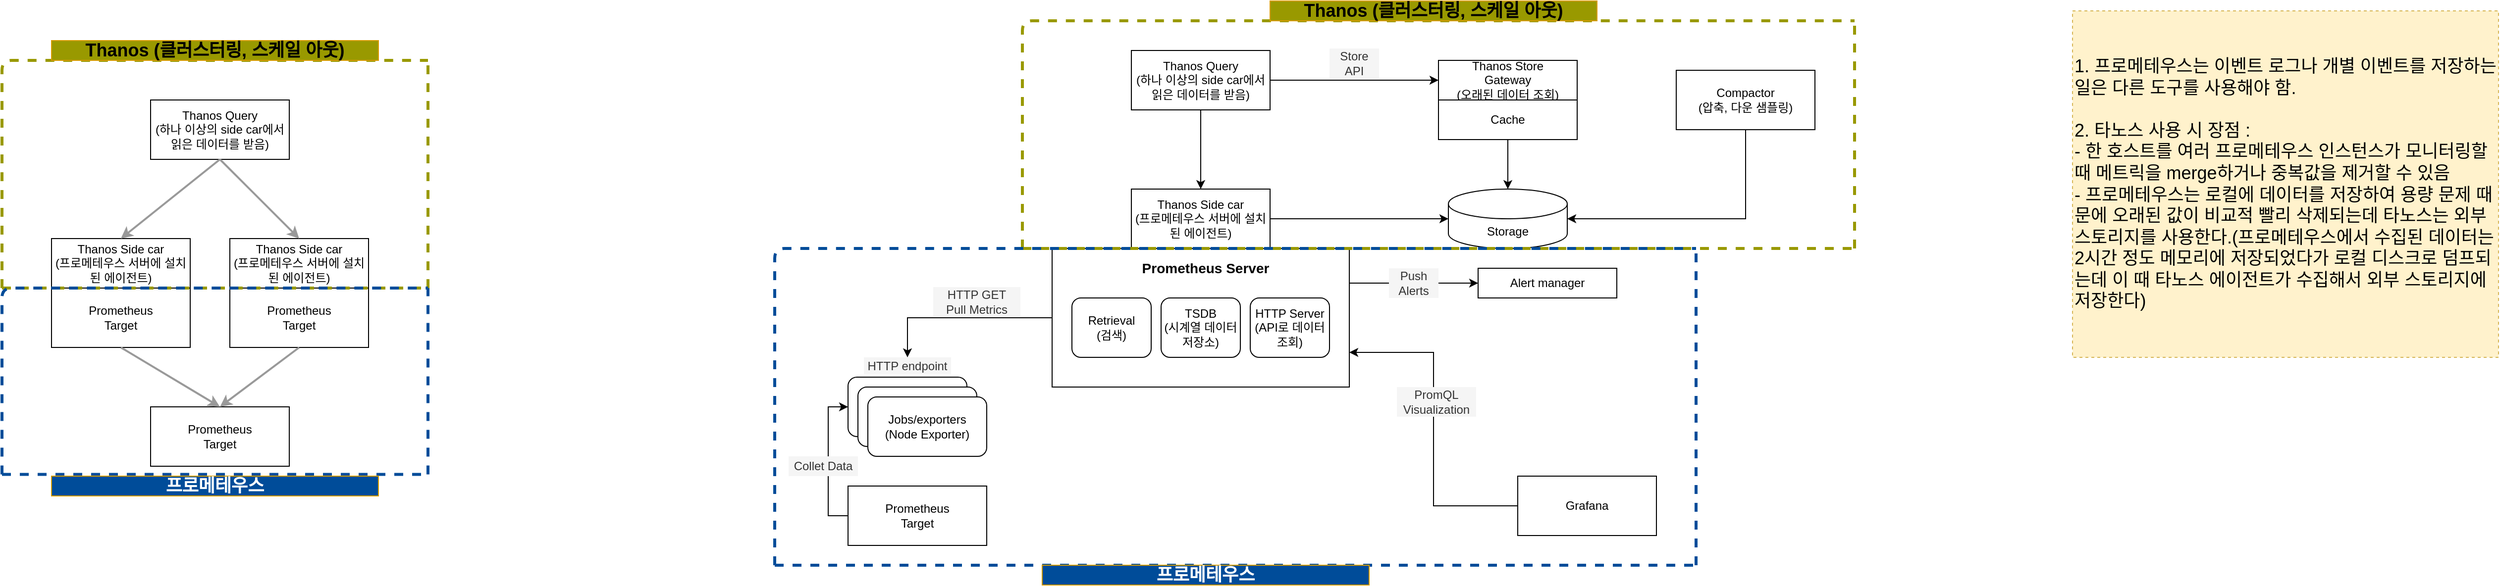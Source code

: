 <mxfile version="14.5.8" type="github">
  <diagram id="D90OiBP_q_Rwkt1dLKAU" name="Page-1">
    <mxGraphModel dx="2169" dy="752" grid="1" gridSize="10" guides="1" tooltips="1" connect="1" arrows="1" fold="1" page="1" pageScale="1" pageWidth="827" pageHeight="1169" math="0" shadow="0">
      <root>
        <mxCell id="0" />
        <mxCell id="1" parent="0" />
        <mxCell id="jMqY7wuhPn0pXN6j_rTk-74" style="edgeStyle=orthogonalEdgeStyle;rounded=0;orthogonalLoop=1;jettySize=auto;html=1;exitX=1;exitY=0.25;exitDx=0;exitDy=0;entryX=0;entryY=0.5;entryDx=0;entryDy=0;" edge="1" parent="1" source="jMqY7wuhPn0pXN6j_rTk-10" target="jMqY7wuhPn0pXN6j_rTk-75">
          <mxGeometry relative="1" as="geometry">
            <mxPoint x="1100" y="495" as="sourcePoint" />
            <mxPoint x="1270" y="495" as="targetPoint" />
            <Array as="points" />
          </mxGeometry>
        </mxCell>
        <mxCell id="jMqY7wuhPn0pXN6j_rTk-7" style="edgeStyle=orthogonalEdgeStyle;rounded=0;orthogonalLoop=1;jettySize=auto;html=1;exitX=0;exitY=0.5;exitDx=0;exitDy=0;entryX=0;entryY=0.5;entryDx=0;entryDy=0;" edge="1" parent="1" source="jMqY7wuhPn0pXN6j_rTk-1" target="jMqY7wuhPn0pXN6j_rTk-2">
          <mxGeometry relative="1" as="geometry" />
        </mxCell>
        <mxCell id="jMqY7wuhPn0pXN6j_rTk-1" value="Prometheus&lt;br&gt;Target" style="rounded=0;whiteSpace=wrap;html=1;" vertex="1" parent="1">
          <mxGeometry x="574" y="700" width="140" height="60" as="geometry" />
        </mxCell>
        <mxCell id="jMqY7wuhPn0pXN6j_rTk-2" value="Jobs/exporters" style="rounded=1;whiteSpace=wrap;html=1;" vertex="1" parent="1">
          <mxGeometry x="574" y="590" width="120" height="60" as="geometry" />
        </mxCell>
        <mxCell id="jMqY7wuhPn0pXN6j_rTk-5" value="Jobs/exporters" style="rounded=1;whiteSpace=wrap;html=1;" vertex="1" parent="1">
          <mxGeometry x="584" y="600" width="120" height="60" as="geometry" />
        </mxCell>
        <mxCell id="jMqY7wuhPn0pXN6j_rTk-6" value="Jobs/exporters&lt;br&gt;(Node Exporter)" style="rounded=1;whiteSpace=wrap;html=1;" vertex="1" parent="1">
          <mxGeometry x="594" y="610" width="120" height="60" as="geometry" />
        </mxCell>
        <mxCell id="jMqY7wuhPn0pXN6j_rTk-8" value="Collet Data" style="text;html=1;align=center;verticalAlign=middle;whiteSpace=wrap;rounded=0;fillColor=#f5f5f5;fontColor=#333333;" vertex="1" parent="1">
          <mxGeometry x="514" y="670" width="70" height="20" as="geometry" />
        </mxCell>
        <mxCell id="jMqY7wuhPn0pXN6j_rTk-20" style="edgeStyle=orthogonalEdgeStyle;rounded=0;orthogonalLoop=1;jettySize=auto;html=1;exitX=0;exitY=0.5;exitDx=0;exitDy=0;entryX=0.5;entryY=0;entryDx=0;entryDy=0;" edge="1" parent="1" source="jMqY7wuhPn0pXN6j_rTk-10" target="jMqY7wuhPn0pXN6j_rTk-35">
          <mxGeometry relative="1" as="geometry" />
        </mxCell>
        <mxCell id="jMqY7wuhPn0pXN6j_rTk-10" value="" style="rounded=0;whiteSpace=wrap;html=1;" vertex="1" parent="1">
          <mxGeometry x="780" y="460" width="300" height="140" as="geometry" />
        </mxCell>
        <mxCell id="jMqY7wuhPn0pXN6j_rTk-11" value="Retrieval&lt;br&gt;(검색)" style="rounded=1;whiteSpace=wrap;html=1;" vertex="1" parent="1">
          <mxGeometry x="800" y="510" width="80" height="60" as="geometry" />
        </mxCell>
        <mxCell id="jMqY7wuhPn0pXN6j_rTk-12" value="TSDB&lt;br&gt;(시계열 데이터 저장소)" style="rounded=1;whiteSpace=wrap;html=1;" vertex="1" parent="1">
          <mxGeometry x="890" y="510" width="80" height="60" as="geometry" />
        </mxCell>
        <mxCell id="jMqY7wuhPn0pXN6j_rTk-13" value="HTTP Server&lt;br&gt;(API로 데이터 조회)" style="rounded=1;whiteSpace=wrap;html=1;" vertex="1" parent="1">
          <mxGeometry x="980" y="510" width="80" height="60" as="geometry" />
        </mxCell>
        <mxCell id="jMqY7wuhPn0pXN6j_rTk-15" value="Prometheus Server" style="text;html=1;strokeColor=none;fillColor=none;align=center;verticalAlign=middle;whiteSpace=wrap;rounded=0;fontStyle=1;fontSize=14;" vertex="1" parent="1">
          <mxGeometry x="860" y="470" width="150" height="20" as="geometry" />
        </mxCell>
        <mxCell id="jMqY7wuhPn0pXN6j_rTk-18" style="edgeStyle=orthogonalEdgeStyle;rounded=0;orthogonalLoop=1;jettySize=auto;html=1;exitX=0;exitY=0.5;exitDx=0;exitDy=0;entryX=1;entryY=0.75;entryDx=0;entryDy=0;" edge="1" parent="1" source="jMqY7wuhPn0pXN6j_rTk-17" target="jMqY7wuhPn0pXN6j_rTk-10">
          <mxGeometry relative="1" as="geometry" />
        </mxCell>
        <mxCell id="jMqY7wuhPn0pXN6j_rTk-31" style="edgeStyle=orthogonalEdgeStyle;rounded=0;orthogonalLoop=1;jettySize=auto;html=1;exitX=1;exitY=0.5;exitDx=0;exitDy=0;entryX=0;entryY=0.5;entryDx=0;entryDy=0;entryPerimeter=0;" edge="1" parent="1" source="jMqY7wuhPn0pXN6j_rTk-21" target="jMqY7wuhPn0pXN6j_rTk-29">
          <mxGeometry relative="1" as="geometry" />
        </mxCell>
        <mxCell id="jMqY7wuhPn0pXN6j_rTk-21" value="Thanos Side car&lt;br&gt;(프로메테우스 서버에 설치된 에이전트)" style="rounded=0;whiteSpace=wrap;html=1;" vertex="1" parent="1">
          <mxGeometry x="860" y="400" width="140" height="60" as="geometry" />
        </mxCell>
        <mxCell id="jMqY7wuhPn0pXN6j_rTk-23" style="edgeStyle=orthogonalEdgeStyle;rounded=0;orthogonalLoop=1;jettySize=auto;html=1;exitX=0.5;exitY=1;exitDx=0;exitDy=0;" edge="1" parent="1" source="jMqY7wuhPn0pXN6j_rTk-22" target="jMqY7wuhPn0pXN6j_rTk-21">
          <mxGeometry relative="1" as="geometry" />
        </mxCell>
        <mxCell id="jMqY7wuhPn0pXN6j_rTk-27" style="edgeStyle=orthogonalEdgeStyle;rounded=0;orthogonalLoop=1;jettySize=auto;html=1;exitX=1;exitY=0.5;exitDx=0;exitDy=0;" edge="1" parent="1" source="jMqY7wuhPn0pXN6j_rTk-22" target="jMqY7wuhPn0pXN6j_rTk-24">
          <mxGeometry relative="1" as="geometry">
            <mxPoint x="1070" y="330" as="targetPoint" />
          </mxGeometry>
        </mxCell>
        <mxCell id="jMqY7wuhPn0pXN6j_rTk-22" value="Thanos Query&lt;br&gt;(하나 이상의 side car에서 읽은 데이터를 받음)" style="rounded=0;whiteSpace=wrap;html=1;" vertex="1" parent="1">
          <mxGeometry x="860" y="260" width="140" height="60" as="geometry" />
        </mxCell>
        <mxCell id="jMqY7wuhPn0pXN6j_rTk-24" value="Thanos Store&lt;br&gt;Gateway&lt;br&gt;(오래된 데이터 조회)" style="rounded=0;whiteSpace=wrap;html=1;" vertex="1" parent="1">
          <mxGeometry x="1170" y="270" width="140" height="40" as="geometry" />
        </mxCell>
        <mxCell id="jMqY7wuhPn0pXN6j_rTk-30" style="edgeStyle=orthogonalEdgeStyle;rounded=0;orthogonalLoop=1;jettySize=auto;html=1;exitX=0.5;exitY=1;exitDx=0;exitDy=0;" edge="1" parent="1" source="jMqY7wuhPn0pXN6j_rTk-26" target="jMqY7wuhPn0pXN6j_rTk-29">
          <mxGeometry relative="1" as="geometry" />
        </mxCell>
        <mxCell id="jMqY7wuhPn0pXN6j_rTk-26" value="Cache" style="rounded=0;whiteSpace=wrap;html=1;" vertex="1" parent="1">
          <mxGeometry x="1170" y="310" width="140" height="40" as="geometry" />
        </mxCell>
        <mxCell id="jMqY7wuhPn0pXN6j_rTk-29" value="Storage" style="shape=cylinder3;whiteSpace=wrap;html=1;boundedLbl=1;backgroundOutline=1;size=15;" vertex="1" parent="1">
          <mxGeometry x="1180" y="400" width="120" height="60" as="geometry" />
        </mxCell>
        <mxCell id="jMqY7wuhPn0pXN6j_rTk-33" style="edgeStyle=orthogonalEdgeStyle;rounded=0;orthogonalLoop=1;jettySize=auto;html=1;exitX=0.5;exitY=1;exitDx=0;exitDy=0;entryX=1;entryY=0.5;entryDx=0;entryDy=0;entryPerimeter=0;" edge="1" parent="1" source="jMqY7wuhPn0pXN6j_rTk-32" target="jMqY7wuhPn0pXN6j_rTk-29">
          <mxGeometry relative="1" as="geometry" />
        </mxCell>
        <mxCell id="jMqY7wuhPn0pXN6j_rTk-32" value="Compactor&lt;br&gt;(압축, 다운 샘플링)" style="rounded=0;whiteSpace=wrap;html=1;" vertex="1" parent="1">
          <mxGeometry x="1410" y="280" width="140" height="60" as="geometry" />
        </mxCell>
        <mxCell id="jMqY7wuhPn0pXN6j_rTk-35" value="HTTP endpoint" style="text;html=1;align=center;verticalAlign=middle;whiteSpace=wrap;rounded=0;fillColor=#f5f5f5;fontColor=#333333;" vertex="1" parent="1">
          <mxGeometry x="590" y="570" width="88" height="17" as="geometry" />
        </mxCell>
        <mxCell id="jMqY7wuhPn0pXN6j_rTk-38" value="HTTP GET&lt;br&gt;Pull Metrics" style="text;html=1;align=center;verticalAlign=middle;whiteSpace=wrap;rounded=0;fillColor=#f5f5f5;fontColor=#333333;" vertex="1" parent="1">
          <mxGeometry x="660" y="499" width="88" height="30" as="geometry" />
        </mxCell>
        <mxCell id="jMqY7wuhPn0pXN6j_rTk-44" value="" style="group;" vertex="1" connectable="0" parent="1">
          <mxGeometry x="750" y="230" width="840" height="230" as="geometry" />
        </mxCell>
        <mxCell id="jMqY7wuhPn0pXN6j_rTk-41" value="" style="endArrow=none;dashed=1;html=1;strokeWidth=3;fontSize=14;strokeColor=#999900;" edge="1" parent="jMqY7wuhPn0pXN6j_rTk-44">
          <mxGeometry width="50" height="50" relative="1" as="geometry">
            <mxPoint y="230" as="sourcePoint" />
            <mxPoint x="840" as="targetPoint" />
            <Array as="points">
              <mxPoint />
            </Array>
          </mxGeometry>
        </mxCell>
        <mxCell id="jMqY7wuhPn0pXN6j_rTk-42" value="" style="endArrow=none;dashed=1;html=1;strokeWidth=3;fontSize=14;strokeColor=#999900;" edge="1" parent="jMqY7wuhPn0pXN6j_rTk-44">
          <mxGeometry width="50" height="50" relative="1" as="geometry">
            <mxPoint y="230" as="sourcePoint" />
            <mxPoint x="840" y="230" as="targetPoint" />
          </mxGeometry>
        </mxCell>
        <mxCell id="jMqY7wuhPn0pXN6j_rTk-43" value="" style="endArrow=none;dashed=1;html=1;strokeWidth=3;fontSize=14;strokeColor=#999900;" edge="1" parent="jMqY7wuhPn0pXN6j_rTk-44">
          <mxGeometry width="50" height="50" relative="1" as="geometry">
            <mxPoint x="840" y="230" as="sourcePoint" />
            <mxPoint x="840" as="targetPoint" />
          </mxGeometry>
        </mxCell>
        <mxCell id="jMqY7wuhPn0pXN6j_rTk-77" value="Store&lt;br&gt;API" style="text;html=1;align=center;verticalAlign=middle;whiteSpace=wrap;rounded=0;fillColor=#f5f5f5;fontColor=#333333;" vertex="1" parent="jMqY7wuhPn0pXN6j_rTk-44">
          <mxGeometry x="310" y="28" width="50" height="30" as="geometry" />
        </mxCell>
        <mxCell id="jMqY7wuhPn0pXN6j_rTk-45" value="&lt;font style=&quot;font-size: 18px&quot;&gt;Thanos (클러스터링, 스케일 아웃)&lt;/font&gt;" style="text;html=1;align=center;verticalAlign=middle;whiteSpace=wrap;rounded=0;fontStyle=1;fontSize=14;strokeColor=#d79b00;fillColor=#999900;" vertex="1" parent="1">
          <mxGeometry x="1000" y="210" width="330" height="20" as="geometry" />
        </mxCell>
        <mxCell id="jMqY7wuhPn0pXN6j_rTk-46" value="" style="group;" vertex="1" connectable="0" parent="1">
          <mxGeometry x="500" y="460" width="930" height="340" as="geometry" />
        </mxCell>
        <mxCell id="jMqY7wuhPn0pXN6j_rTk-47" value="" style="endArrow=none;dashed=1;html=1;strokeWidth=3;fontSize=14;strokeColor=#004C99;" edge="1" parent="jMqY7wuhPn0pXN6j_rTk-46">
          <mxGeometry width="50" height="50" relative="1" as="geometry">
            <mxPoint y="320" as="sourcePoint" />
            <mxPoint x="930" as="targetPoint" />
            <Array as="points">
              <mxPoint />
            </Array>
          </mxGeometry>
        </mxCell>
        <mxCell id="jMqY7wuhPn0pXN6j_rTk-48" value="" style="endArrow=none;dashed=1;html=1;strokeWidth=3;fontSize=14;strokeColor=#004C99;" edge="1" parent="jMqY7wuhPn0pXN6j_rTk-46">
          <mxGeometry width="50" height="50" relative="1" as="geometry">
            <mxPoint y="320" as="sourcePoint" />
            <mxPoint x="930" y="320" as="targetPoint" />
          </mxGeometry>
        </mxCell>
        <mxCell id="jMqY7wuhPn0pXN6j_rTk-49" value="" style="endArrow=none;dashed=1;html=1;strokeWidth=3;fontSize=14;strokeColor=#004C99;" edge="1" parent="jMqY7wuhPn0pXN6j_rTk-46">
          <mxGeometry width="50" height="50" relative="1" as="geometry">
            <mxPoint x="930" y="320" as="sourcePoint" />
            <mxPoint x="930" as="targetPoint" />
          </mxGeometry>
        </mxCell>
        <mxCell id="jMqY7wuhPn0pXN6j_rTk-50" value="&lt;font style=&quot;font-size: 18px&quot;&gt;프로메테우스&lt;/font&gt;" style="text;html=1;align=center;verticalAlign=middle;whiteSpace=wrap;rounded=0;fontStyle=1;fontSize=14;strokeColor=#d79b00;fillColor=#004C99;fontColor=#FFFFFF;" vertex="1" parent="jMqY7wuhPn0pXN6j_rTk-46">
          <mxGeometry x="270" y="320" width="330" height="20" as="geometry" />
        </mxCell>
        <mxCell id="jMqY7wuhPn0pXN6j_rTk-17" value="Grafana" style="rounded=0;whiteSpace=wrap;html=1;" vertex="1" parent="jMqY7wuhPn0pXN6j_rTk-46">
          <mxGeometry x="750" y="230" width="140" height="60" as="geometry" />
        </mxCell>
        <mxCell id="jMqY7wuhPn0pXN6j_rTk-19" value="PromQL&lt;br&gt;Visualization" style="text;html=1;align=center;verticalAlign=middle;whiteSpace=wrap;rounded=0;fillColor=#f5f5f5;fontColor=#333333;" vertex="1" parent="jMqY7wuhPn0pXN6j_rTk-46">
          <mxGeometry x="628" y="140" width="80" height="30" as="geometry" />
        </mxCell>
        <mxCell id="jMqY7wuhPn0pXN6j_rTk-75" value="Alert manager" style="rounded=0;whiteSpace=wrap;html=1;" vertex="1" parent="jMqY7wuhPn0pXN6j_rTk-46">
          <mxGeometry x="710" y="20" width="140" height="30" as="geometry" />
        </mxCell>
        <mxCell id="jMqY7wuhPn0pXN6j_rTk-76" value="Push&lt;br&gt;Alerts" style="text;html=1;align=center;verticalAlign=middle;whiteSpace=wrap;rounded=0;fillColor=#f5f5f5;fontColor=#333333;" vertex="1" parent="jMqY7wuhPn0pXN6j_rTk-46">
          <mxGeometry x="620" y="20" width="50" height="30" as="geometry" />
        </mxCell>
        <mxCell id="jMqY7wuhPn0pXN6j_rTk-52" value="Prometheus&lt;br&gt;Target" style="rounded=0;whiteSpace=wrap;html=1;" vertex="1" parent="1">
          <mxGeometry x="-130" y="620" width="140" height="60" as="geometry" />
        </mxCell>
        <mxCell id="jMqY7wuhPn0pXN6j_rTk-53" value="Prometheus&lt;br&gt;Target" style="rounded=0;whiteSpace=wrap;html=1;" vertex="1" parent="1">
          <mxGeometry x="-230" y="500" width="140" height="60" as="geometry" />
        </mxCell>
        <mxCell id="jMqY7wuhPn0pXN6j_rTk-54" value="Prometheus&lt;br&gt;Target" style="rounded=0;whiteSpace=wrap;html=1;" vertex="1" parent="1">
          <mxGeometry x="-50" y="500" width="140" height="60" as="geometry" />
        </mxCell>
        <mxCell id="jMqY7wuhPn0pXN6j_rTk-55" value="Thanos Side car&lt;br&gt;(프로메테우스 서버에 설치된 에이전트)" style="rounded=0;whiteSpace=wrap;html=1;" vertex="1" parent="1">
          <mxGeometry x="-230" y="450" width="140" height="50" as="geometry" />
        </mxCell>
        <mxCell id="jMqY7wuhPn0pXN6j_rTk-56" value="Thanos Side car&lt;br&gt;(프로메테우스 서버에 설치된 에이전트)" style="rounded=0;whiteSpace=wrap;html=1;" vertex="1" parent="1">
          <mxGeometry x="-50" y="450" width="140" height="50" as="geometry" />
        </mxCell>
        <mxCell id="jMqY7wuhPn0pXN6j_rTk-57" value="Thanos Query&lt;br&gt;(하나 이상의 side car에서 읽은 데이터를 받음)" style="rounded=0;whiteSpace=wrap;html=1;" vertex="1" parent="1">
          <mxGeometry x="-130" y="310" width="140" height="60" as="geometry" />
        </mxCell>
        <mxCell id="jMqY7wuhPn0pXN6j_rTk-58" value="" style="endArrow=classic;html=1;strokeWidth=2;fontSize=14;fontColor=#FFFFFF;entryX=0.5;entryY=0;entryDx=0;entryDy=0;exitX=0.5;exitY=1;exitDx=0;exitDy=0;strokeColor=#999999;" edge="1" parent="1" source="jMqY7wuhPn0pXN6j_rTk-57" target="jMqY7wuhPn0pXN6j_rTk-55">
          <mxGeometry width="50" height="50" relative="1" as="geometry">
            <mxPoint x="110" y="440" as="sourcePoint" />
            <mxPoint x="160" y="390" as="targetPoint" />
          </mxGeometry>
        </mxCell>
        <mxCell id="jMqY7wuhPn0pXN6j_rTk-59" value="" style="endArrow=classic;html=1;strokeWidth=2;fontSize=14;fontColor=#FFFFFF;entryX=0.5;entryY=0;entryDx=0;entryDy=0;strokeColor=#999999;" edge="1" parent="1" target="jMqY7wuhPn0pXN6j_rTk-56">
          <mxGeometry width="50" height="50" relative="1" as="geometry">
            <mxPoint x="-60" y="370" as="sourcePoint" />
            <mxPoint x="-150" y="460" as="targetPoint" />
          </mxGeometry>
        </mxCell>
        <mxCell id="jMqY7wuhPn0pXN6j_rTk-60" value="" style="endArrow=classic;html=1;strokeWidth=2;fontSize=14;fontColor=#FFFFFF;entryX=0.5;entryY=0;entryDx=0;entryDy=0;strokeColor=#999999;exitX=0.5;exitY=1;exitDx=0;exitDy=0;" edge="1" parent="1" source="jMqY7wuhPn0pXN6j_rTk-53" target="jMqY7wuhPn0pXN6j_rTk-52">
          <mxGeometry width="50" height="50" relative="1" as="geometry">
            <mxPoint x="-190" y="640" as="sourcePoint" />
            <mxPoint x="-400" y="750" as="targetPoint" />
          </mxGeometry>
        </mxCell>
        <mxCell id="jMqY7wuhPn0pXN6j_rTk-61" value="" style="endArrow=classic;html=1;strokeWidth=2;fontSize=14;fontColor=#FFFFFF;entryX=0.5;entryY=0;entryDx=0;entryDy=0;strokeColor=#999999;exitX=0.5;exitY=1;exitDx=0;exitDy=0;" edge="1" parent="1" source="jMqY7wuhPn0pXN6j_rTk-54" target="jMqY7wuhPn0pXN6j_rTk-52">
          <mxGeometry width="50" height="50" relative="1" as="geometry">
            <mxPoint x="-150" y="570" as="sourcePoint" />
            <mxPoint x="-50" y="630" as="targetPoint" />
          </mxGeometry>
        </mxCell>
        <mxCell id="jMqY7wuhPn0pXN6j_rTk-62" value="" style="group;" vertex="1" connectable="0" parent="1">
          <mxGeometry x="-280" y="270" width="430" height="230" as="geometry" />
        </mxCell>
        <mxCell id="jMqY7wuhPn0pXN6j_rTk-63" value="" style="endArrow=none;dashed=1;html=1;strokeWidth=3;fontSize=14;strokeColor=#999900;" edge="1" parent="jMqY7wuhPn0pXN6j_rTk-62">
          <mxGeometry width="50" height="50" relative="1" as="geometry">
            <mxPoint y="230" as="sourcePoint" />
            <mxPoint x="430.0" as="targetPoint" />
            <Array as="points">
              <mxPoint />
            </Array>
          </mxGeometry>
        </mxCell>
        <mxCell id="jMqY7wuhPn0pXN6j_rTk-64" value="" style="endArrow=none;dashed=1;html=1;strokeWidth=3;fontSize=14;strokeColor=#999900;" edge="1" parent="jMqY7wuhPn0pXN6j_rTk-62">
          <mxGeometry width="50" height="50" relative="1" as="geometry">
            <mxPoint y="230" as="sourcePoint" />
            <mxPoint x="430.0" y="230" as="targetPoint" />
          </mxGeometry>
        </mxCell>
        <mxCell id="jMqY7wuhPn0pXN6j_rTk-65" value="" style="endArrow=none;dashed=1;html=1;strokeWidth=3;fontSize=14;strokeColor=#999900;" edge="1" parent="jMqY7wuhPn0pXN6j_rTk-62">
          <mxGeometry width="50" height="50" relative="1" as="geometry">
            <mxPoint x="430.0" y="230" as="sourcePoint" />
            <mxPoint x="430.0" as="targetPoint" />
          </mxGeometry>
        </mxCell>
        <mxCell id="jMqY7wuhPn0pXN6j_rTk-66" value="&lt;font style=&quot;font-size: 18px&quot;&gt;Thanos (클러스터링, 스케일 아웃)&lt;/font&gt;" style="text;html=1;align=center;verticalAlign=middle;whiteSpace=wrap;rounded=0;fontStyle=1;fontSize=14;strokeColor=#d79b00;fillColor=#999900;" vertex="1" parent="1">
          <mxGeometry x="-230" y="250" width="330" height="20" as="geometry" />
        </mxCell>
        <mxCell id="jMqY7wuhPn0pXN6j_rTk-67" value="" style="group;" vertex="1" connectable="0" parent="1">
          <mxGeometry x="-280" y="500" width="430" height="200" as="geometry" />
        </mxCell>
        <mxCell id="jMqY7wuhPn0pXN6j_rTk-68" value="" style="endArrow=none;dashed=1;html=1;strokeWidth=3;fontSize=14;strokeColor=#004C99;" edge="1" parent="jMqY7wuhPn0pXN6j_rTk-67">
          <mxGeometry width="50" height="50" relative="1" as="geometry">
            <mxPoint y="188.235" as="sourcePoint" />
            <mxPoint x="430" as="targetPoint" />
            <Array as="points">
              <mxPoint />
            </Array>
          </mxGeometry>
        </mxCell>
        <mxCell id="jMqY7wuhPn0pXN6j_rTk-69" value="" style="endArrow=none;dashed=1;html=1;strokeWidth=3;fontSize=14;strokeColor=#004C99;" edge="1" parent="jMqY7wuhPn0pXN6j_rTk-67">
          <mxGeometry width="50" height="50" relative="1" as="geometry">
            <mxPoint y="188.235" as="sourcePoint" />
            <mxPoint x="430" y="188.235" as="targetPoint" />
          </mxGeometry>
        </mxCell>
        <mxCell id="jMqY7wuhPn0pXN6j_rTk-70" value="" style="endArrow=none;dashed=1;html=1;strokeWidth=3;fontSize=14;strokeColor=#004C99;" edge="1" parent="jMqY7wuhPn0pXN6j_rTk-67">
          <mxGeometry width="50" height="50" relative="1" as="geometry">
            <mxPoint x="430" y="188.235" as="sourcePoint" />
            <mxPoint x="430" as="targetPoint" />
          </mxGeometry>
        </mxCell>
        <mxCell id="jMqY7wuhPn0pXN6j_rTk-72" value="&lt;font style=&quot;font-size: 18px&quot;&gt;프로메테우스&lt;/font&gt;" style="text;html=1;align=center;verticalAlign=middle;whiteSpace=wrap;rounded=0;fontStyle=1;fontSize=14;strokeColor=#d79b00;fillColor=#004C99;fontColor=#FFFFFF;" vertex="1" parent="1">
          <mxGeometry x="-230" y="690" width="330" height="20" as="geometry" />
        </mxCell>
        <mxCell id="jMqY7wuhPn0pXN6j_rTk-73" value="&lt;font style=&quot;font-size: 18px&quot;&gt;1. 프로메테우스는 이벤트 로그나 개별 이벤트를 저장하는 일은 다른 도구를 사용해야 함.&lt;br&gt;&lt;br&gt;2. 타노스 사용 시 장점 :&amp;nbsp;&lt;br&gt;- 한 호스트를 여러 프로메테우스 인스턴스가 모니터링할 때 메트릭을 merge하거나 중복값을 제거할 수 있음&lt;br&gt;- 프로메테우스는 로컬에 데이터를 저장하여 용량 문제 때문에 오래된 값이 비교적 빨리 삭제되는데 타노스는 외부 스토리지를 사용한다.(프로메테우스에서 수집된 데이터는 2시간 정도 메모리에 저장되었다가 로컬 디스크로 덤프되는데 이 때 타노스 에이전트가 수집해서 외부 스토리지에 저장한다)&lt;br&gt;&lt;/font&gt;" style="text;html=1;strokeColor=#d6b656;fillColor=#fff2cc;align=left;verticalAlign=middle;whiteSpace=wrap;rounded=0;dashed=1;fontSize=14;" vertex="1" parent="1">
          <mxGeometry x="1810" y="220" width="430" height="350" as="geometry" />
        </mxCell>
      </root>
    </mxGraphModel>
  </diagram>
</mxfile>
